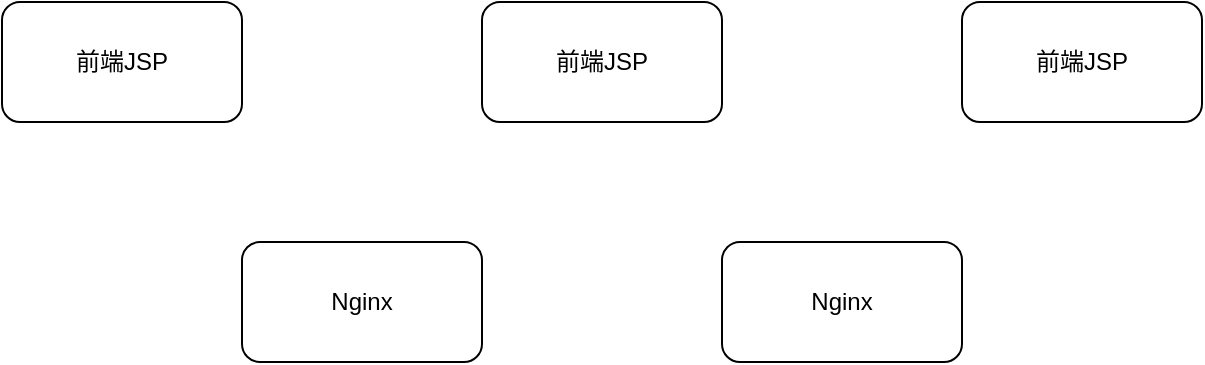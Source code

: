 <mxfile version="13.0.1" type="github">
  <diagram id="GGTAP_Dss6p3u6D_uiOW" name="第 1 页">
    <mxGraphModel dx="1515" dy="654" grid="1" gridSize="10" guides="1" tooltips="1" connect="1" arrows="1" fold="1" page="1" pageScale="1" pageWidth="4681" pageHeight="3300" math="0" shadow="0">
      <root>
        <mxCell id="0" />
        <mxCell id="1" parent="0" />
        <mxCell id="dlgCpanpwa_J9QGgFaTf-1" value="前端JSP" style="rounded=1;whiteSpace=wrap;html=1;" vertex="1" parent="1">
          <mxGeometry x="440" y="160" width="120" height="60" as="geometry" />
        </mxCell>
        <mxCell id="dlgCpanpwa_J9QGgFaTf-2" value="前端JSP" style="rounded=1;whiteSpace=wrap;html=1;" vertex="1" parent="1">
          <mxGeometry x="680" y="160" width="120" height="60" as="geometry" />
        </mxCell>
        <mxCell id="dlgCpanpwa_J9QGgFaTf-3" value="前端JSP" style="rounded=1;whiteSpace=wrap;html=1;" vertex="1" parent="1">
          <mxGeometry x="920" y="160" width="120" height="60" as="geometry" />
        </mxCell>
        <mxCell id="dlgCpanpwa_J9QGgFaTf-4" value="Nginx" style="rounded=1;whiteSpace=wrap;html=1;" vertex="1" parent="1">
          <mxGeometry x="560" y="280" width="120" height="60" as="geometry" />
        </mxCell>
        <mxCell id="dlgCpanpwa_J9QGgFaTf-5" value="Nginx" style="rounded=1;whiteSpace=wrap;html=1;" vertex="1" parent="1">
          <mxGeometry x="800" y="280" width="120" height="60" as="geometry" />
        </mxCell>
      </root>
    </mxGraphModel>
  </diagram>
</mxfile>
